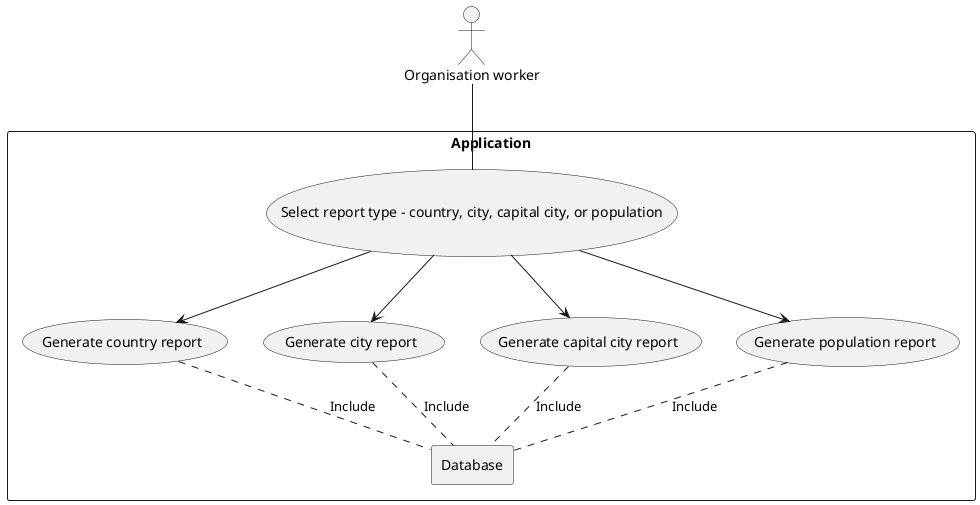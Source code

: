 @startuml
'https://plantuml.com/use-case-diagram

actor user as "Organisation worker"

rectangle "Application" {
    usecase menu as "Select report type - country, city, capital city, or population"
    usecase country as "Generate country report"
    usecase city as "Generate city report"
    usecase capital as "Generate capital city report"
    usecase population as "Generate population report"

    rectangle db as "Database"
}

user -- menu
menu --> country
menu --> city
menu --> capital
menu --> population

country .. db : Include
city .. db : Include
capital .. db : Include
population .. db : Include

@enduml